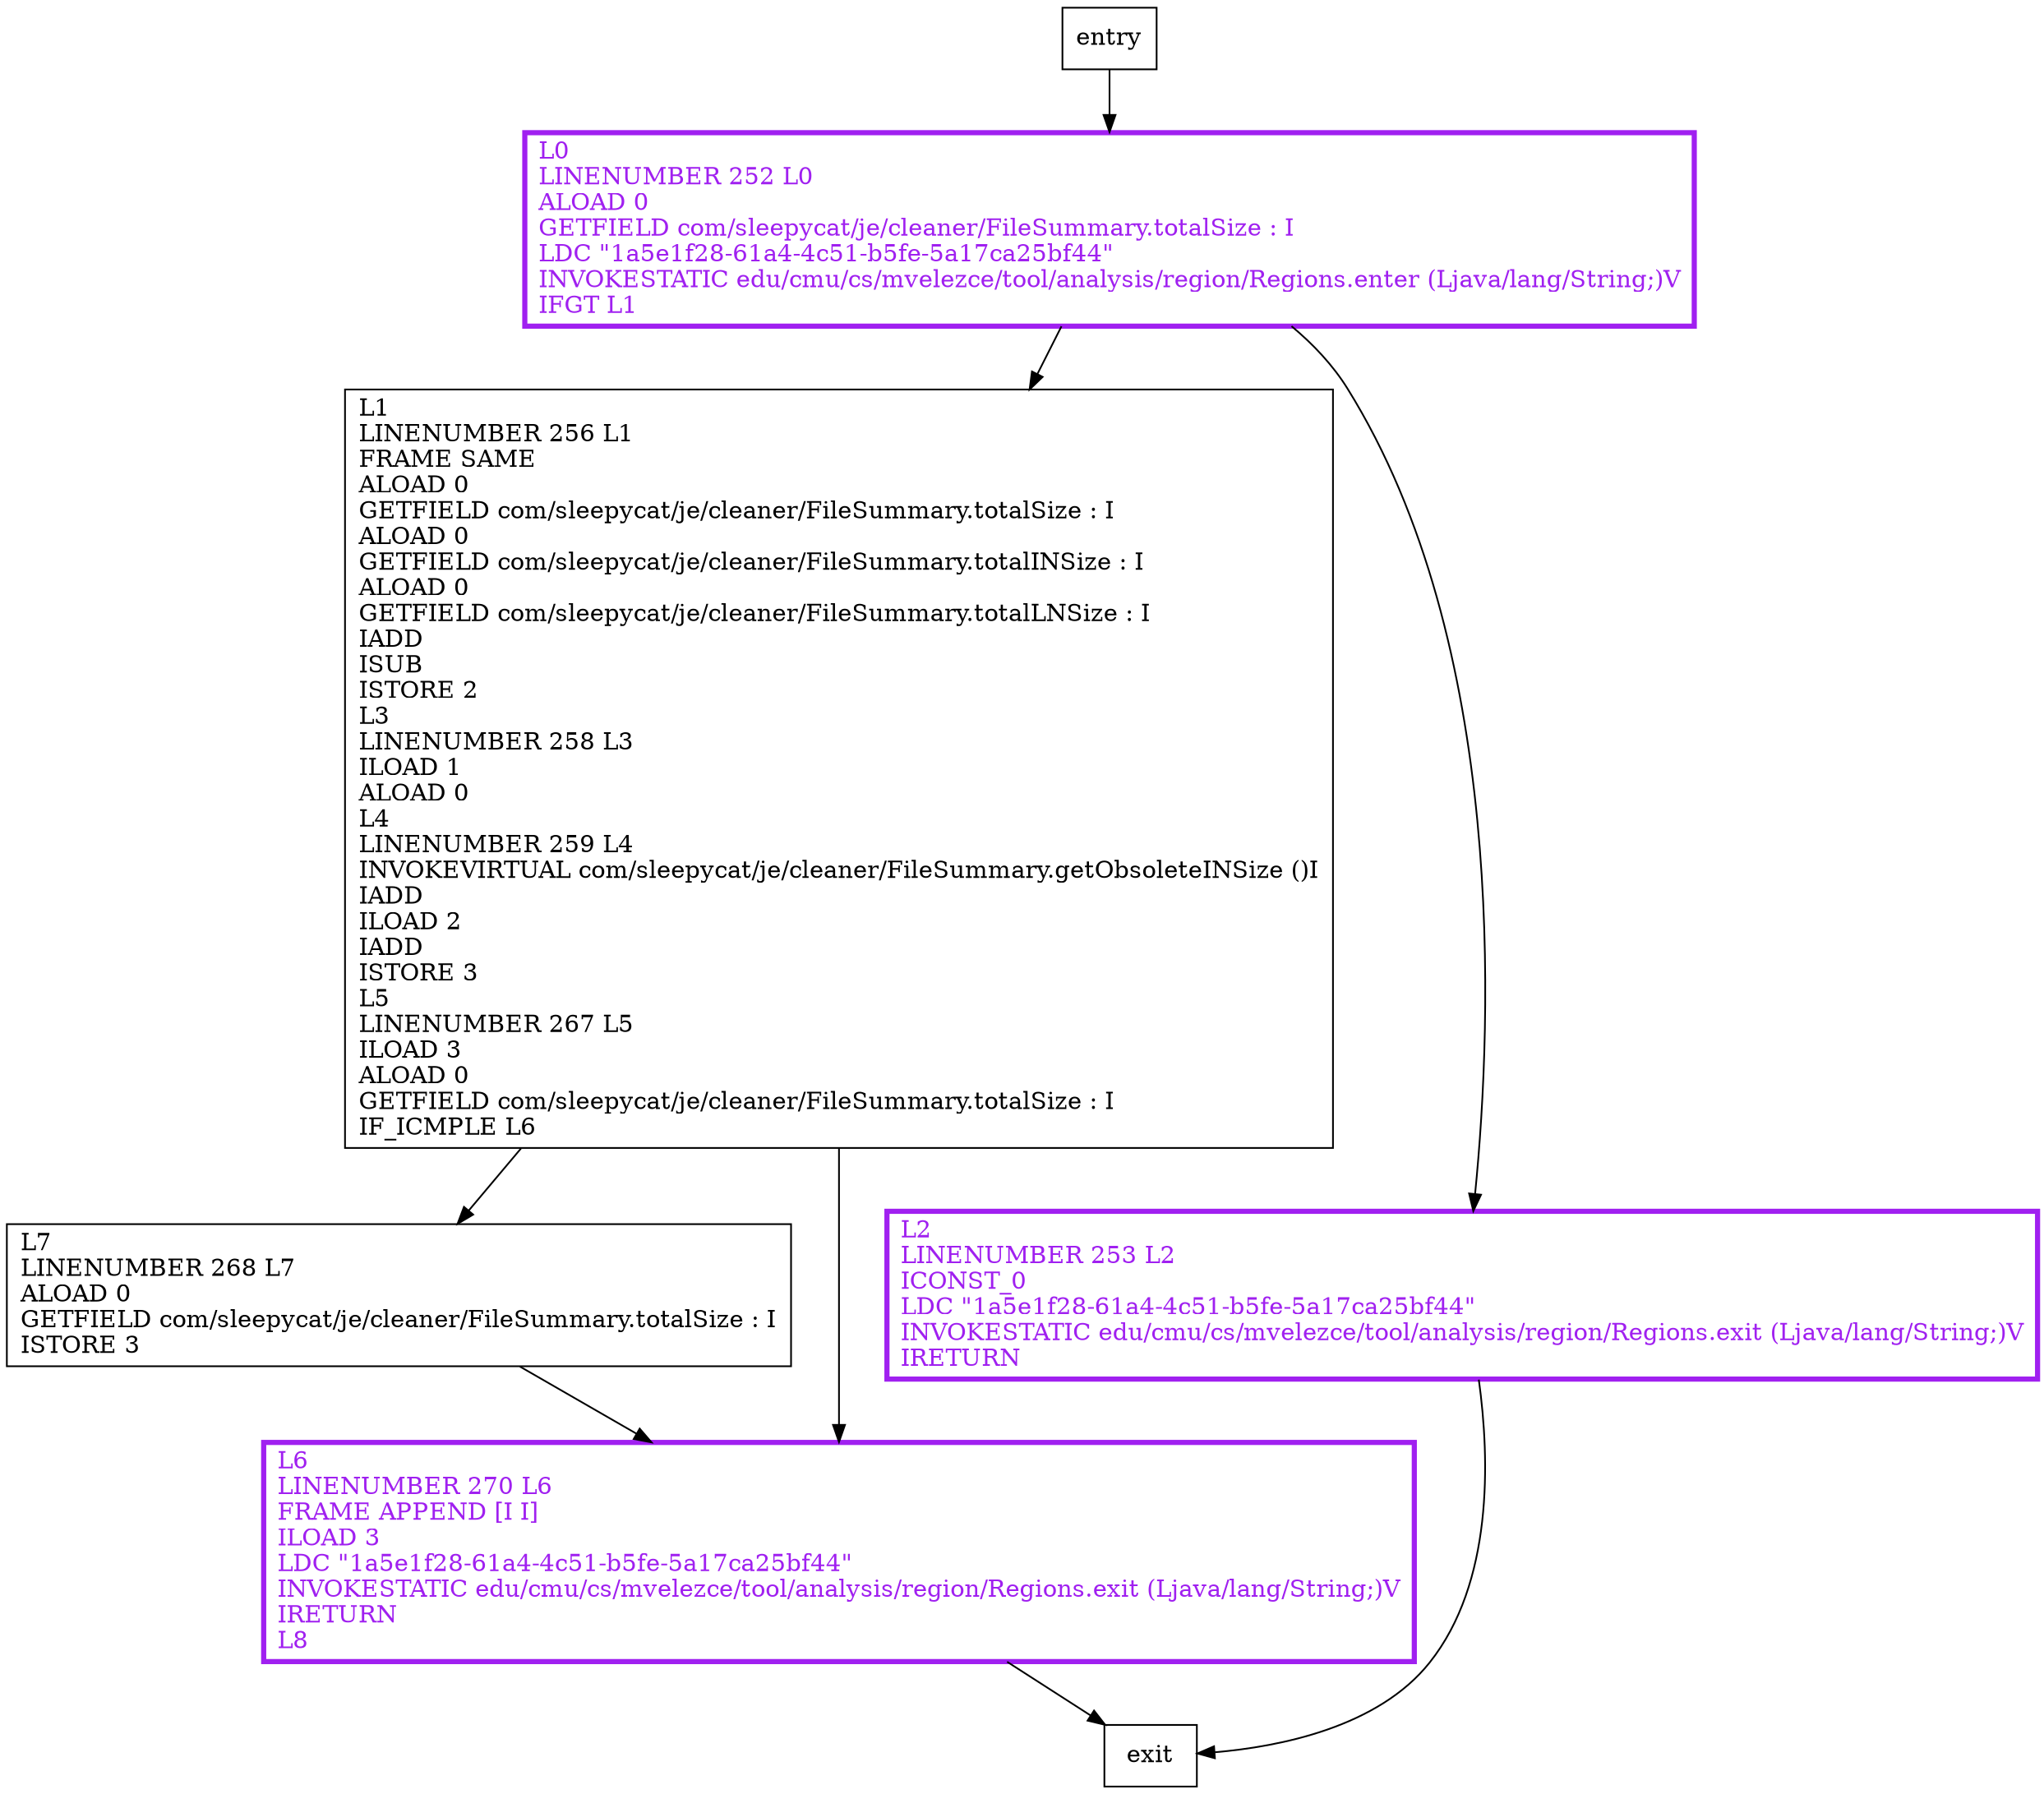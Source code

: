digraph calculateObsoleteSize {
node [shape=record];
1426344756 [label="L0\lLINENUMBER 252 L0\lALOAD 0\lGETFIELD com/sleepycat/je/cleaner/FileSummary.totalSize : I\lLDC \"1a5e1f28-61a4-4c51-b5fe-5a17ca25bf44\"\lINVOKESTATIC edu/cmu/cs/mvelezce/tool/analysis/region/Regions.enter (Ljava/lang/String;)V\lIFGT L1\l"];
685605293 [label="L1\lLINENUMBER 256 L1\lFRAME SAME\lALOAD 0\lGETFIELD com/sleepycat/je/cleaner/FileSummary.totalSize : I\lALOAD 0\lGETFIELD com/sleepycat/je/cleaner/FileSummary.totalINSize : I\lALOAD 0\lGETFIELD com/sleepycat/je/cleaner/FileSummary.totalLNSize : I\lIADD\lISUB\lISTORE 2\lL3\lLINENUMBER 258 L3\lILOAD 1\lALOAD 0\lL4\lLINENUMBER 259 L4\lINVOKEVIRTUAL com/sleepycat/je/cleaner/FileSummary.getObsoleteINSize ()I\lIADD\lILOAD 2\lIADD\lISTORE 3\lL5\lLINENUMBER 267 L5\lILOAD 3\lALOAD 0\lGETFIELD com/sleepycat/je/cleaner/FileSummary.totalSize : I\lIF_ICMPLE L6\l"];
1553616699 [label="L7\lLINENUMBER 268 L7\lALOAD 0\lGETFIELD com/sleepycat/je/cleaner/FileSummary.totalSize : I\lISTORE 3\l"];
733012599 [label="L6\lLINENUMBER 270 L6\lFRAME APPEND [I I]\lILOAD 3\lLDC \"1a5e1f28-61a4-4c51-b5fe-5a17ca25bf44\"\lINVOKESTATIC edu/cmu/cs/mvelezce/tool/analysis/region/Regions.exit (Ljava/lang/String;)V\lIRETURN\lL8\l"];
805976295 [label="L2\lLINENUMBER 253 L2\lICONST_0\lLDC \"1a5e1f28-61a4-4c51-b5fe-5a17ca25bf44\"\lINVOKESTATIC edu/cmu/cs/mvelezce/tool/analysis/region/Regions.exit (Ljava/lang/String;)V\lIRETURN\l"];
entry;
exit;
1426344756 -> 685605293;
1426344756 -> 805976295;
entry -> 1426344756;
685605293 -> 1553616699;
685605293 -> 733012599;
1553616699 -> 733012599;
733012599 -> exit;
805976295 -> exit;
1426344756[fontcolor="purple", penwidth=3, color="purple"];
733012599[fontcolor="purple", penwidth=3, color="purple"];
805976295[fontcolor="purple", penwidth=3, color="purple"];
}

